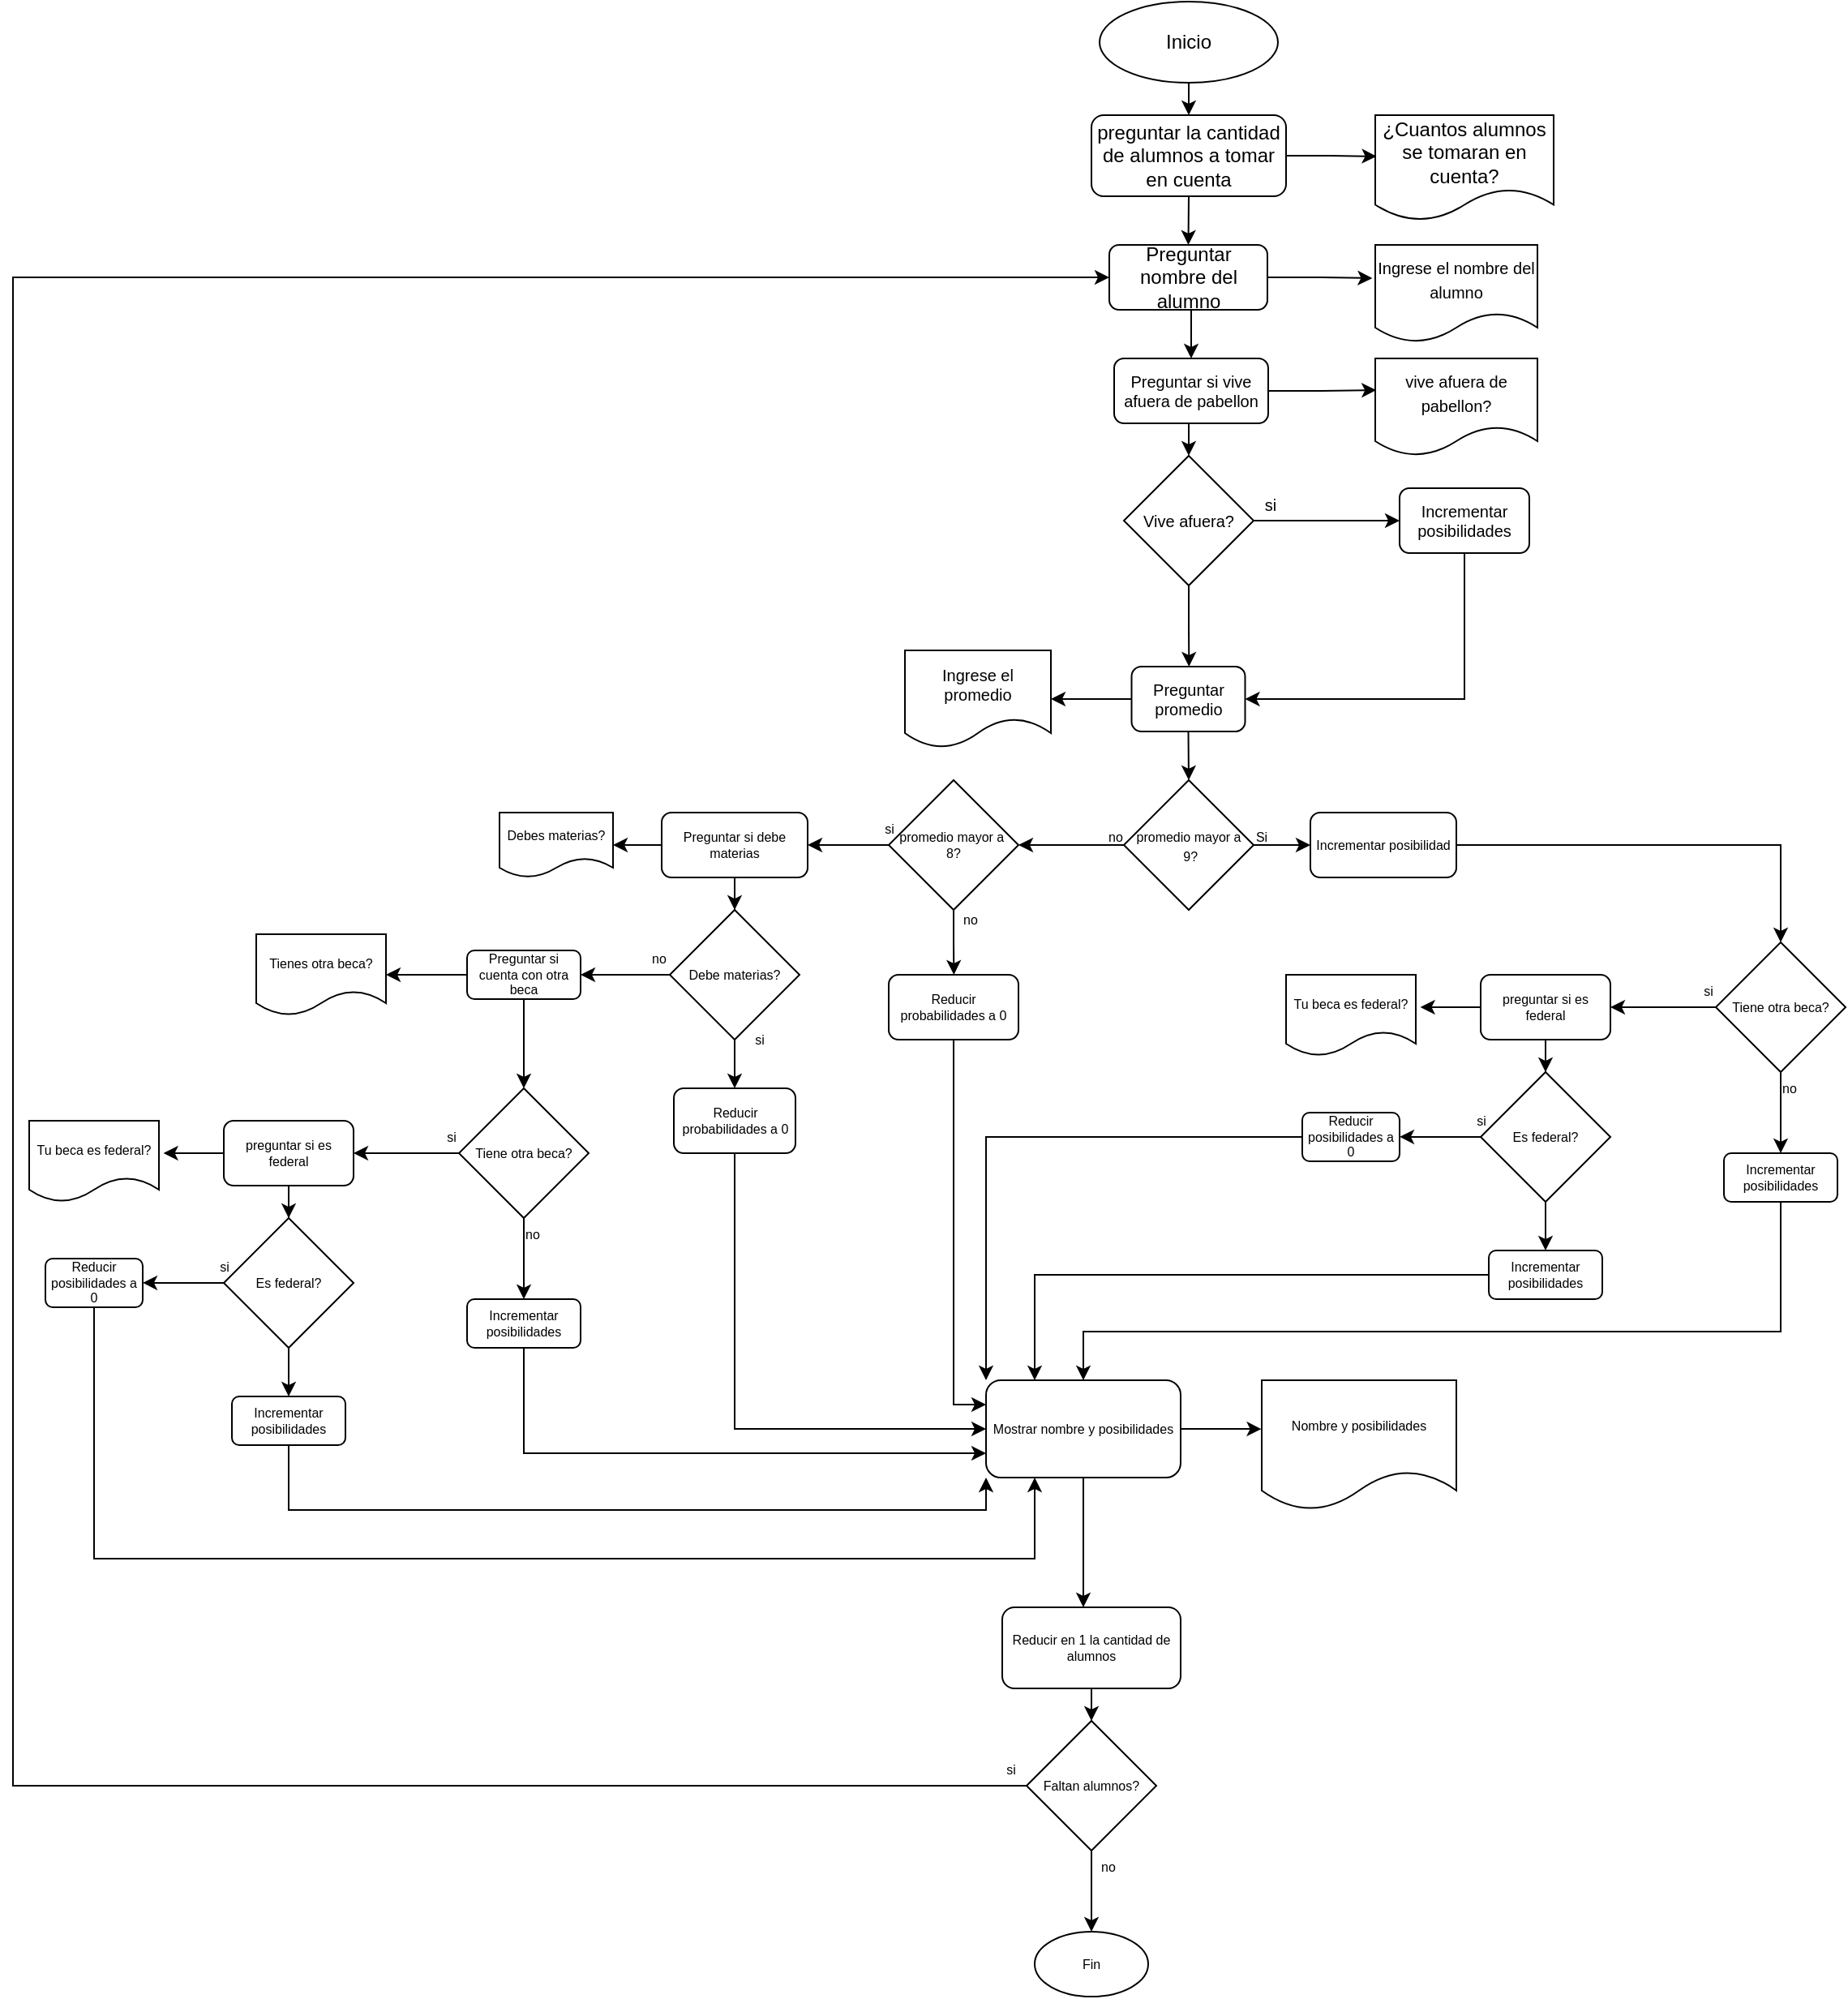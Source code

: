 <mxfile version="16.5.1" type="device"><diagram id="0kZc_LlRfo2nm3jW7ShR" name="Página-1"><mxGraphModel dx="2405" dy="2174" grid="1" gridSize="10" guides="1" tooltips="1" connect="1" arrows="1" fold="1" page="1" pageScale="1" pageWidth="827" pageHeight="1169" math="0" shadow="0"><root><mxCell id="0"/><mxCell id="1" parent="0"/><mxCell id="cuVP7N-Y9CM5KFRZWSNQ-3" style="edgeStyle=orthogonalEdgeStyle;rounded=0;orthogonalLoop=1;jettySize=auto;html=1;exitX=0.5;exitY=1;exitDx=0;exitDy=0;entryX=0.5;entryY=0;entryDx=0;entryDy=0;" edge="1" parent="1" source="cuVP7N-Y9CM5KFRZWSNQ-1" target="cuVP7N-Y9CM5KFRZWSNQ-2"><mxGeometry relative="1" as="geometry"/></mxCell><mxCell id="cuVP7N-Y9CM5KFRZWSNQ-1" value="Inicio" style="ellipse;whiteSpace=wrap;html=1;" vertex="1" parent="1"><mxGeometry x="310" y="-1150" width="110" height="50" as="geometry"/></mxCell><mxCell id="cuVP7N-Y9CM5KFRZWSNQ-5" style="edgeStyle=orthogonalEdgeStyle;rounded=0;orthogonalLoop=1;jettySize=auto;html=1;exitX=1;exitY=0.5;exitDx=0;exitDy=0;entryX=0.007;entryY=0.391;entryDx=0;entryDy=0;entryPerimeter=0;" edge="1" parent="1" source="cuVP7N-Y9CM5KFRZWSNQ-2" target="cuVP7N-Y9CM5KFRZWSNQ-4"><mxGeometry relative="1" as="geometry"/></mxCell><mxCell id="cuVP7N-Y9CM5KFRZWSNQ-7" style="edgeStyle=orthogonalEdgeStyle;rounded=0;orthogonalLoop=1;jettySize=auto;html=1;exitX=0.5;exitY=1;exitDx=0;exitDy=0;entryX=0.5;entryY=0;entryDx=0;entryDy=0;" edge="1" parent="1" source="cuVP7N-Y9CM5KFRZWSNQ-2" target="cuVP7N-Y9CM5KFRZWSNQ-6"><mxGeometry relative="1" as="geometry"/></mxCell><mxCell id="cuVP7N-Y9CM5KFRZWSNQ-2" value="preguntar la cantidad de alumnos a tomar en cuenta" style="rounded=1;whiteSpace=wrap;html=1;" vertex="1" parent="1"><mxGeometry x="305" y="-1080" width="120" height="50" as="geometry"/></mxCell><mxCell id="cuVP7N-Y9CM5KFRZWSNQ-4" value="¿Cuantos alumnos se tomaran en cuenta?" style="shape=document;whiteSpace=wrap;html=1;boundedLbl=1;" vertex="1" parent="1"><mxGeometry x="480" y="-1080" width="110" height="65" as="geometry"/></mxCell><mxCell id="cuVP7N-Y9CM5KFRZWSNQ-9" style="edgeStyle=orthogonalEdgeStyle;rounded=0;orthogonalLoop=1;jettySize=auto;html=1;exitX=1;exitY=0.5;exitDx=0;exitDy=0;entryX=-0.018;entryY=0.342;entryDx=0;entryDy=0;entryPerimeter=0;" edge="1" parent="1" source="cuVP7N-Y9CM5KFRZWSNQ-6" target="cuVP7N-Y9CM5KFRZWSNQ-8"><mxGeometry relative="1" as="geometry"/></mxCell><mxCell id="cuVP7N-Y9CM5KFRZWSNQ-12" style="edgeStyle=orthogonalEdgeStyle;rounded=0;orthogonalLoop=1;jettySize=auto;html=1;exitX=0.5;exitY=1;exitDx=0;exitDy=0;entryX=0.5;entryY=0;entryDx=0;entryDy=0;fontSize=10;" edge="1" parent="1" source="cuVP7N-Y9CM5KFRZWSNQ-6" target="cuVP7N-Y9CM5KFRZWSNQ-10"><mxGeometry relative="1" as="geometry"/></mxCell><mxCell id="cuVP7N-Y9CM5KFRZWSNQ-6" value="Preguntar nombre del alumno" style="rounded=1;whiteSpace=wrap;html=1;" vertex="1" parent="1"><mxGeometry x="316" y="-1000" width="97.5" height="40" as="geometry"/></mxCell><mxCell id="cuVP7N-Y9CM5KFRZWSNQ-8" value="&lt;font style=&quot;font-size: 10px&quot;&gt;Ingrese el nombre del alumno&lt;/font&gt;" style="shape=document;whiteSpace=wrap;html=1;boundedLbl=1;" vertex="1" parent="1"><mxGeometry x="480" y="-1000" width="100" height="60" as="geometry"/></mxCell><mxCell id="cuVP7N-Y9CM5KFRZWSNQ-14" style="edgeStyle=orthogonalEdgeStyle;rounded=0;orthogonalLoop=1;jettySize=auto;html=1;exitX=1;exitY=0.5;exitDx=0;exitDy=0;entryX=0.006;entryY=0.325;entryDx=0;entryDy=0;entryPerimeter=0;fontSize=10;" edge="1" parent="1" source="cuVP7N-Y9CM5KFRZWSNQ-10" target="cuVP7N-Y9CM5KFRZWSNQ-13"><mxGeometry relative="1" as="geometry"/></mxCell><mxCell id="cuVP7N-Y9CM5KFRZWSNQ-16" style="edgeStyle=orthogonalEdgeStyle;rounded=0;orthogonalLoop=1;jettySize=auto;html=1;exitX=0.5;exitY=1;exitDx=0;exitDy=0;entryX=0.5;entryY=0;entryDx=0;entryDy=0;fontSize=10;" edge="1" parent="1" source="cuVP7N-Y9CM5KFRZWSNQ-10" target="cuVP7N-Y9CM5KFRZWSNQ-15"><mxGeometry relative="1" as="geometry"/></mxCell><mxCell id="cuVP7N-Y9CM5KFRZWSNQ-10" value="Preguntar si vive afuera de pabellon" style="rounded=1;whiteSpace=wrap;html=1;fontSize=10;" vertex="1" parent="1"><mxGeometry x="319" y="-930" width="95" height="40" as="geometry"/></mxCell><mxCell id="cuVP7N-Y9CM5KFRZWSNQ-13" value="&lt;span style=&quot;font-size: 10px&quot;&gt;vive afuera de pabellon?&lt;/span&gt;" style="shape=document;whiteSpace=wrap;html=1;boundedLbl=1;" vertex="1" parent="1"><mxGeometry x="480" y="-930" width="100" height="60" as="geometry"/></mxCell><mxCell id="cuVP7N-Y9CM5KFRZWSNQ-20" style="edgeStyle=orthogonalEdgeStyle;rounded=0;orthogonalLoop=1;jettySize=auto;html=1;exitX=1;exitY=0.5;exitDx=0;exitDy=0;entryX=0;entryY=0.5;entryDx=0;entryDy=0;fontSize=10;" edge="1" parent="1" source="cuVP7N-Y9CM5KFRZWSNQ-15" target="cuVP7N-Y9CM5KFRZWSNQ-19"><mxGeometry relative="1" as="geometry"/></mxCell><mxCell id="cuVP7N-Y9CM5KFRZWSNQ-21" style="edgeStyle=orthogonalEdgeStyle;rounded=0;orthogonalLoop=1;jettySize=auto;html=1;exitX=0.5;exitY=1;exitDx=0;exitDy=0;fontSize=10;" edge="1" parent="1" source="cuVP7N-Y9CM5KFRZWSNQ-15"><mxGeometry relative="1" as="geometry"><mxPoint x="365.161" y="-740" as="targetPoint"/></mxGeometry></mxCell><mxCell id="cuVP7N-Y9CM5KFRZWSNQ-15" value="Vive afuera?" style="rhombus;whiteSpace=wrap;html=1;fontSize=10;" vertex="1" parent="1"><mxGeometry x="325" y="-870" width="80" height="80" as="geometry"/></mxCell><mxCell id="cuVP7N-Y9CM5KFRZWSNQ-18" value="si" style="text;html=1;align=center;verticalAlign=middle;resizable=0;points=[];autosize=1;strokeColor=none;fillColor=none;fontSize=10;" vertex="1" parent="1"><mxGeometry x="405" y="-850" width="20" height="20" as="geometry"/></mxCell><mxCell id="cuVP7N-Y9CM5KFRZWSNQ-23" style="edgeStyle=orthogonalEdgeStyle;rounded=0;orthogonalLoop=1;jettySize=auto;html=1;exitX=0.5;exitY=1;exitDx=0;exitDy=0;entryX=1;entryY=0.5;entryDx=0;entryDy=0;fontSize=10;" edge="1" parent="1" source="cuVP7N-Y9CM5KFRZWSNQ-19" target="cuVP7N-Y9CM5KFRZWSNQ-22"><mxGeometry relative="1" as="geometry"/></mxCell><mxCell id="cuVP7N-Y9CM5KFRZWSNQ-19" value="Incrementar posibilidades" style="rounded=1;whiteSpace=wrap;html=1;fontSize=10;" vertex="1" parent="1"><mxGeometry x="495" y="-850" width="80" height="40" as="geometry"/></mxCell><mxCell id="cuVP7N-Y9CM5KFRZWSNQ-25" style="edgeStyle=orthogonalEdgeStyle;rounded=0;orthogonalLoop=1;jettySize=auto;html=1;exitX=0;exitY=0.5;exitDx=0;exitDy=0;entryX=1;entryY=0.5;entryDx=0;entryDy=0;fontSize=10;" edge="1" parent="1" source="cuVP7N-Y9CM5KFRZWSNQ-22" target="cuVP7N-Y9CM5KFRZWSNQ-24"><mxGeometry relative="1" as="geometry"/></mxCell><mxCell id="cuVP7N-Y9CM5KFRZWSNQ-28" style="edgeStyle=orthogonalEdgeStyle;rounded=0;orthogonalLoop=1;jettySize=auto;html=1;exitX=0.5;exitY=1;exitDx=0;exitDy=0;entryX=0.5;entryY=0;entryDx=0;entryDy=0;fontSize=10;" edge="1" parent="1" source="cuVP7N-Y9CM5KFRZWSNQ-22" target="cuVP7N-Y9CM5KFRZWSNQ-27"><mxGeometry relative="1" as="geometry"/></mxCell><mxCell id="cuVP7N-Y9CM5KFRZWSNQ-22" value="Preguntar promedio" style="rounded=1;whiteSpace=wrap;html=1;fontSize=10;" vertex="1" parent="1"><mxGeometry x="329.75" y="-740" width="70" height="40" as="geometry"/></mxCell><mxCell id="cuVP7N-Y9CM5KFRZWSNQ-24" value="Ingrese el promedio" style="shape=document;whiteSpace=wrap;html=1;boundedLbl=1;fontSize=10;" vertex="1" parent="1"><mxGeometry x="190" y="-750" width="90" height="60" as="geometry"/></mxCell><mxCell id="cuVP7N-Y9CM5KFRZWSNQ-31" style="edgeStyle=orthogonalEdgeStyle;rounded=0;orthogonalLoop=1;jettySize=auto;html=1;exitX=1;exitY=0.5;exitDx=0;exitDy=0;entryX=0;entryY=0.5;entryDx=0;entryDy=0;fontSize=8;" edge="1" parent="1" source="cuVP7N-Y9CM5KFRZWSNQ-27" target="cuVP7N-Y9CM5KFRZWSNQ-30"><mxGeometry relative="1" as="geometry"/></mxCell><mxCell id="cuVP7N-Y9CM5KFRZWSNQ-38" style="edgeStyle=orthogonalEdgeStyle;rounded=0;orthogonalLoop=1;jettySize=auto;html=1;exitX=0;exitY=0.5;exitDx=0;exitDy=0;entryX=1;entryY=0.5;entryDx=0;entryDy=0;fontSize=8;" edge="1" parent="1" source="cuVP7N-Y9CM5KFRZWSNQ-27"><mxGeometry relative="1" as="geometry"><mxPoint x="260" y="-630" as="targetPoint"/></mxGeometry></mxCell><mxCell id="cuVP7N-Y9CM5KFRZWSNQ-27" value="&lt;font style=&quot;font-size: 8px&quot;&gt;promedio mayor a&lt;br&gt;&amp;nbsp;9?&lt;/font&gt;" style="rhombus;whiteSpace=wrap;html=1;fontSize=10;" vertex="1" parent="1"><mxGeometry x="325" y="-670" width="80" height="80" as="geometry"/></mxCell><mxCell id="cuVP7N-Y9CM5KFRZWSNQ-95" style="edgeStyle=orthogonalEdgeStyle;rounded=0;orthogonalLoop=1;jettySize=auto;html=1;exitX=1;exitY=0.5;exitDx=0;exitDy=0;entryX=0.5;entryY=0;entryDx=0;entryDy=0;fontSize=8;" edge="1" parent="1" source="cuVP7N-Y9CM5KFRZWSNQ-30" target="cuVP7N-Y9CM5KFRZWSNQ-81"><mxGeometry relative="1" as="geometry"/></mxCell><mxCell id="cuVP7N-Y9CM5KFRZWSNQ-30" value="Incrementar posibilidad" style="rounded=1;whiteSpace=wrap;html=1;fontSize=8;" vertex="1" parent="1"><mxGeometry x="440" y="-650" width="90" height="40" as="geometry"/></mxCell><mxCell id="cuVP7N-Y9CM5KFRZWSNQ-32" value="Si" style="text;html=1;strokeColor=none;fillColor=none;align=center;verticalAlign=middle;whiteSpace=wrap;rounded=0;fontSize=8;" vertex="1" parent="1"><mxGeometry x="380" y="-650" width="60" height="30" as="geometry"/></mxCell><mxCell id="cuVP7N-Y9CM5KFRZWSNQ-35" value="no" style="text;html=1;strokeColor=none;fillColor=none;align=center;verticalAlign=middle;whiteSpace=wrap;rounded=0;fontSize=8;" vertex="1" parent="1"><mxGeometry x="290" y="-650" width="60" height="30" as="geometry"/></mxCell><mxCell id="cuVP7N-Y9CM5KFRZWSNQ-43" style="edgeStyle=orthogonalEdgeStyle;rounded=0;orthogonalLoop=1;jettySize=auto;html=1;exitX=0.5;exitY=1;exitDx=0;exitDy=0;fontSize=8;" edge="1" parent="1" source="cuVP7N-Y9CM5KFRZWSNQ-39"><mxGeometry relative="1" as="geometry"><mxPoint x="220.176" y="-550" as="targetPoint"/></mxGeometry></mxCell><mxCell id="cuVP7N-Y9CM5KFRZWSNQ-46" style="edgeStyle=orthogonalEdgeStyle;rounded=0;orthogonalLoop=1;jettySize=auto;html=1;exitX=0;exitY=0.5;exitDx=0;exitDy=0;entryX=1;entryY=0.5;entryDx=0;entryDy=0;fontSize=8;" edge="1" parent="1" source="cuVP7N-Y9CM5KFRZWSNQ-39" target="cuVP7N-Y9CM5KFRZWSNQ-45"><mxGeometry relative="1" as="geometry"/></mxCell><mxCell id="cuVP7N-Y9CM5KFRZWSNQ-39" value="promedio mayor a&amp;nbsp;&lt;br&gt;8?" style="rhombus;whiteSpace=wrap;html=1;fontSize=8;" vertex="1" parent="1"><mxGeometry x="180" y="-670" width="80" height="80" as="geometry"/></mxCell><mxCell id="cuVP7N-Y9CM5KFRZWSNQ-103" style="edgeStyle=orthogonalEdgeStyle;rounded=0;orthogonalLoop=1;jettySize=auto;html=1;exitX=0.5;exitY=1;exitDx=0;exitDy=0;entryX=0;entryY=0.25;entryDx=0;entryDy=0;fontSize=8;" edge="1" parent="1" source="cuVP7N-Y9CM5KFRZWSNQ-40" target="cuVP7N-Y9CM5KFRZWSNQ-97"><mxGeometry relative="1" as="geometry"/></mxCell><mxCell id="cuVP7N-Y9CM5KFRZWSNQ-40" value="Reducir probabilidades a 0" style="rounded=1;whiteSpace=wrap;html=1;fontSize=8;" vertex="1" parent="1"><mxGeometry x="180" y="-550" width="80" height="40" as="geometry"/></mxCell><mxCell id="cuVP7N-Y9CM5KFRZWSNQ-42" value="si" style="text;html=1;align=center;verticalAlign=middle;resizable=0;points=[];autosize=1;strokeColor=none;fillColor=none;fontSize=8;" vertex="1" parent="1"><mxGeometry x="170" y="-650" width="20" height="20" as="geometry"/></mxCell><mxCell id="cuVP7N-Y9CM5KFRZWSNQ-44" value="no" style="text;html=1;align=center;verticalAlign=middle;resizable=0;points=[];autosize=1;strokeColor=none;fillColor=none;fontSize=8;" vertex="1" parent="1"><mxGeometry x="220" y="-594" width="20" height="20" as="geometry"/></mxCell><mxCell id="cuVP7N-Y9CM5KFRZWSNQ-48" style="edgeStyle=orthogonalEdgeStyle;rounded=0;orthogonalLoop=1;jettySize=auto;html=1;exitX=0;exitY=0.5;exitDx=0;exitDy=0;entryX=1;entryY=0.5;entryDx=0;entryDy=0;fontSize=8;" edge="1" parent="1" source="cuVP7N-Y9CM5KFRZWSNQ-45" target="cuVP7N-Y9CM5KFRZWSNQ-47"><mxGeometry relative="1" as="geometry"/></mxCell><mxCell id="cuVP7N-Y9CM5KFRZWSNQ-49" style="edgeStyle=orthogonalEdgeStyle;rounded=0;orthogonalLoop=1;jettySize=auto;html=1;exitX=0.5;exitY=1;exitDx=0;exitDy=0;fontSize=8;" edge="1" parent="1" source="cuVP7N-Y9CM5KFRZWSNQ-45" target="cuVP7N-Y9CM5KFRZWSNQ-50"><mxGeometry relative="1" as="geometry"><mxPoint x="84.947" y="-580" as="targetPoint"/></mxGeometry></mxCell><mxCell id="cuVP7N-Y9CM5KFRZWSNQ-45" value="Preguntar si debe materias" style="rounded=1;whiteSpace=wrap;html=1;fontSize=8;" vertex="1" parent="1"><mxGeometry x="40" y="-650" width="90" height="40" as="geometry"/></mxCell><mxCell id="cuVP7N-Y9CM5KFRZWSNQ-47" value="Debes materias?" style="shape=document;whiteSpace=wrap;html=1;boundedLbl=1;fontSize=8;" vertex="1" parent="1"><mxGeometry x="-60" y="-650" width="70" height="40" as="geometry"/></mxCell><mxCell id="cuVP7N-Y9CM5KFRZWSNQ-53" style="edgeStyle=orthogonalEdgeStyle;rounded=0;orthogonalLoop=1;jettySize=auto;html=1;exitX=0;exitY=0.5;exitDx=0;exitDy=0;entryX=1;entryY=0.5;entryDx=0;entryDy=0;fontSize=8;" edge="1" parent="1" source="cuVP7N-Y9CM5KFRZWSNQ-50" target="cuVP7N-Y9CM5KFRZWSNQ-51"><mxGeometry relative="1" as="geometry"/></mxCell><mxCell id="cuVP7N-Y9CM5KFRZWSNQ-55" style="edgeStyle=orthogonalEdgeStyle;rounded=0;orthogonalLoop=1;jettySize=auto;html=1;exitX=0.5;exitY=1;exitDx=0;exitDy=0;fontSize=8;" edge="1" parent="1" source="cuVP7N-Y9CM5KFRZWSNQ-50" target="cuVP7N-Y9CM5KFRZWSNQ-54"><mxGeometry relative="1" as="geometry"/></mxCell><mxCell id="cuVP7N-Y9CM5KFRZWSNQ-50" value="Debe materias?" style="rhombus;whiteSpace=wrap;html=1;fontSize=8;" vertex="1" parent="1"><mxGeometry x="44.997" y="-590" width="80" height="80" as="geometry"/></mxCell><mxCell id="cuVP7N-Y9CM5KFRZWSNQ-60" style="edgeStyle=orthogonalEdgeStyle;rounded=0;orthogonalLoop=1;jettySize=auto;html=1;exitX=0;exitY=0.5;exitDx=0;exitDy=0;entryX=1;entryY=0.5;entryDx=0;entryDy=0;fontSize=8;" edge="1" parent="1" source="cuVP7N-Y9CM5KFRZWSNQ-51" target="cuVP7N-Y9CM5KFRZWSNQ-59"><mxGeometry relative="1" as="geometry"/></mxCell><mxCell id="cuVP7N-Y9CM5KFRZWSNQ-62" style="edgeStyle=orthogonalEdgeStyle;rounded=0;orthogonalLoop=1;jettySize=auto;html=1;exitX=0.5;exitY=1;exitDx=0;exitDy=0;entryX=0.5;entryY=0;entryDx=0;entryDy=0;fontSize=8;" edge="1" parent="1" source="cuVP7N-Y9CM5KFRZWSNQ-51" target="cuVP7N-Y9CM5KFRZWSNQ-61"><mxGeometry relative="1" as="geometry"/></mxCell><mxCell id="cuVP7N-Y9CM5KFRZWSNQ-51" value="Preguntar si cuenta con otra beca" style="rounded=1;whiteSpace=wrap;html=1;fontSize=8;" vertex="1" parent="1"><mxGeometry x="-80" y="-565" width="70" height="30" as="geometry"/></mxCell><mxCell id="cuVP7N-Y9CM5KFRZWSNQ-104" style="edgeStyle=orthogonalEdgeStyle;rounded=0;orthogonalLoop=1;jettySize=auto;html=1;exitX=0.5;exitY=1;exitDx=0;exitDy=0;entryX=0;entryY=0.5;entryDx=0;entryDy=0;fontSize=8;" edge="1" parent="1" source="cuVP7N-Y9CM5KFRZWSNQ-54" target="cuVP7N-Y9CM5KFRZWSNQ-97"><mxGeometry relative="1" as="geometry"/></mxCell><mxCell id="cuVP7N-Y9CM5KFRZWSNQ-54" value="&lt;span&gt;Reducir probabilidades a 0&lt;/span&gt;" style="rounded=1;whiteSpace=wrap;html=1;fontSize=8;" vertex="1" parent="1"><mxGeometry x="47.5" y="-480" width="75" height="40" as="geometry"/></mxCell><mxCell id="cuVP7N-Y9CM5KFRZWSNQ-57" value="si" style="text;html=1;align=center;verticalAlign=middle;resizable=0;points=[];autosize=1;strokeColor=none;fillColor=none;fontSize=8;" vertex="1" parent="1"><mxGeometry x="90" y="-520" width="20" height="20" as="geometry"/></mxCell><mxCell id="cuVP7N-Y9CM5KFRZWSNQ-58" value="no" style="text;html=1;align=center;verticalAlign=middle;resizable=0;points=[];autosize=1;strokeColor=none;fillColor=none;fontSize=8;" vertex="1" parent="1"><mxGeometry x="27.5" y="-570" width="20" height="20" as="geometry"/></mxCell><mxCell id="cuVP7N-Y9CM5KFRZWSNQ-59" value="Tienes otra beca?" style="shape=document;whiteSpace=wrap;html=1;boundedLbl=1;fontSize=8;" vertex="1" parent="1"><mxGeometry x="-210" y="-575" width="80" height="50" as="geometry"/></mxCell><mxCell id="cuVP7N-Y9CM5KFRZWSNQ-65" style="edgeStyle=orthogonalEdgeStyle;rounded=0;orthogonalLoop=1;jettySize=auto;html=1;exitX=0;exitY=0.5;exitDx=0;exitDy=0;entryX=1;entryY=0.5;entryDx=0;entryDy=0;fontSize=8;" edge="1" parent="1" source="cuVP7N-Y9CM5KFRZWSNQ-61" target="cuVP7N-Y9CM5KFRZWSNQ-63"><mxGeometry relative="1" as="geometry"/></mxCell><mxCell id="cuVP7N-Y9CM5KFRZWSNQ-67" style="edgeStyle=orthogonalEdgeStyle;rounded=0;orthogonalLoop=1;jettySize=auto;html=1;exitX=0.5;exitY=1;exitDx=0;exitDy=0;entryX=0.5;entryY=0;entryDx=0;entryDy=0;fontSize=8;" edge="1" parent="1" source="cuVP7N-Y9CM5KFRZWSNQ-61" target="cuVP7N-Y9CM5KFRZWSNQ-66"><mxGeometry relative="1" as="geometry"/></mxCell><mxCell id="cuVP7N-Y9CM5KFRZWSNQ-61" value="Tiene otra beca?" style="rhombus;whiteSpace=wrap;html=1;fontSize=8;" vertex="1" parent="1"><mxGeometry x="-85" y="-480" width="80" height="80" as="geometry"/></mxCell><mxCell id="cuVP7N-Y9CM5KFRZWSNQ-71" style="edgeStyle=orthogonalEdgeStyle;rounded=0;orthogonalLoop=1;jettySize=auto;html=1;exitX=0;exitY=0.5;exitDx=0;exitDy=0;entryX=1.035;entryY=0.398;entryDx=0;entryDy=0;entryPerimeter=0;fontSize=8;" edge="1" parent="1" source="cuVP7N-Y9CM5KFRZWSNQ-63" target="cuVP7N-Y9CM5KFRZWSNQ-70"><mxGeometry relative="1" as="geometry"/></mxCell><mxCell id="cuVP7N-Y9CM5KFRZWSNQ-72" style="edgeStyle=orthogonalEdgeStyle;rounded=0;orthogonalLoop=1;jettySize=auto;html=1;exitX=0.5;exitY=1;exitDx=0;exitDy=0;fontSize=8;" edge="1" parent="1" source="cuVP7N-Y9CM5KFRZWSNQ-63" target="cuVP7N-Y9CM5KFRZWSNQ-73"><mxGeometry relative="1" as="geometry"><mxPoint x="-189.889" y="-390" as="targetPoint"/></mxGeometry></mxCell><mxCell id="cuVP7N-Y9CM5KFRZWSNQ-63" value="preguntar si es federal" style="rounded=1;whiteSpace=wrap;html=1;fontSize=8;" vertex="1" parent="1"><mxGeometry x="-230" y="-460" width="80" height="40" as="geometry"/></mxCell><mxCell id="cuVP7N-Y9CM5KFRZWSNQ-105" style="edgeStyle=orthogonalEdgeStyle;rounded=0;orthogonalLoop=1;jettySize=auto;html=1;exitX=0.5;exitY=1;exitDx=0;exitDy=0;entryX=0;entryY=0.75;entryDx=0;entryDy=0;fontSize=8;" edge="1" parent="1" source="cuVP7N-Y9CM5KFRZWSNQ-66" target="cuVP7N-Y9CM5KFRZWSNQ-97"><mxGeometry relative="1" as="geometry"/></mxCell><mxCell id="cuVP7N-Y9CM5KFRZWSNQ-66" value="Incrementar posibilidades" style="rounded=1;whiteSpace=wrap;html=1;fontSize=8;" vertex="1" parent="1"><mxGeometry x="-80" y="-350" width="70" height="30" as="geometry"/></mxCell><mxCell id="cuVP7N-Y9CM5KFRZWSNQ-68" value="no" style="text;html=1;align=center;verticalAlign=middle;resizable=0;points=[];autosize=1;strokeColor=none;fillColor=none;fontSize=8;" vertex="1" parent="1"><mxGeometry x="-50" y="-400" width="20" height="20" as="geometry"/></mxCell><mxCell id="cuVP7N-Y9CM5KFRZWSNQ-69" value="si" style="text;html=1;align=center;verticalAlign=middle;resizable=0;points=[];autosize=1;strokeColor=none;fillColor=none;fontSize=8;" vertex="1" parent="1"><mxGeometry x="-100" y="-460" width="20" height="20" as="geometry"/></mxCell><mxCell id="cuVP7N-Y9CM5KFRZWSNQ-70" value="Tu beca es federal?" style="shape=document;whiteSpace=wrap;html=1;boundedLbl=1;fontSize=8;" vertex="1" parent="1"><mxGeometry x="-350" y="-460" width="80" height="50" as="geometry"/></mxCell><mxCell id="cuVP7N-Y9CM5KFRZWSNQ-74" style="edgeStyle=orthogonalEdgeStyle;rounded=0;orthogonalLoop=1;jettySize=auto;html=1;exitX=0;exitY=0.5;exitDx=0;exitDy=0;fontSize=8;" edge="1" parent="1" source="cuVP7N-Y9CM5KFRZWSNQ-73"><mxGeometry relative="1" as="geometry"><mxPoint x="-280" y="-360.061" as="targetPoint"/></mxGeometry></mxCell><mxCell id="cuVP7N-Y9CM5KFRZWSNQ-78" style="edgeStyle=orthogonalEdgeStyle;rounded=0;orthogonalLoop=1;jettySize=auto;html=1;exitX=0.5;exitY=1;exitDx=0;exitDy=0;entryX=0.5;entryY=0;entryDx=0;entryDy=0;fontSize=8;" edge="1" parent="1" source="cuVP7N-Y9CM5KFRZWSNQ-73" target="cuVP7N-Y9CM5KFRZWSNQ-77"><mxGeometry relative="1" as="geometry"/></mxCell><mxCell id="cuVP7N-Y9CM5KFRZWSNQ-73" value="Es federal?" style="rhombus;whiteSpace=wrap;html=1;fontSize=8;" vertex="1" parent="1"><mxGeometry x="-229.999" y="-400" width="80" height="80" as="geometry"/></mxCell><mxCell id="cuVP7N-Y9CM5KFRZWSNQ-75" value="si" style="text;html=1;align=center;verticalAlign=middle;resizable=0;points=[];autosize=1;strokeColor=none;fillColor=none;fontSize=8;" vertex="1" parent="1"><mxGeometry x="-240" y="-380" width="20" height="20" as="geometry"/></mxCell><mxCell id="cuVP7N-Y9CM5KFRZWSNQ-107" style="edgeStyle=orthogonalEdgeStyle;rounded=0;orthogonalLoop=1;jettySize=auto;html=1;exitX=0.5;exitY=1;exitDx=0;exitDy=0;entryX=0.25;entryY=1;entryDx=0;entryDy=0;fontSize=8;" edge="1" parent="1" source="cuVP7N-Y9CM5KFRZWSNQ-76" target="cuVP7N-Y9CM5KFRZWSNQ-97"><mxGeometry relative="1" as="geometry"><Array as="points"><mxPoint x="-310" y="-190"/><mxPoint x="270" y="-190"/></Array></mxGeometry></mxCell><mxCell id="cuVP7N-Y9CM5KFRZWSNQ-76" value="Reducir posibilidades a 0" style="rounded=1;whiteSpace=wrap;html=1;fontSize=8;" vertex="1" parent="1"><mxGeometry x="-340" y="-375" width="60" height="30" as="geometry"/></mxCell><mxCell id="cuVP7N-Y9CM5KFRZWSNQ-106" style="edgeStyle=orthogonalEdgeStyle;rounded=0;orthogonalLoop=1;jettySize=auto;html=1;exitX=0.5;exitY=1;exitDx=0;exitDy=0;entryX=0;entryY=1;entryDx=0;entryDy=0;fontSize=8;" edge="1" parent="1" source="cuVP7N-Y9CM5KFRZWSNQ-77" target="cuVP7N-Y9CM5KFRZWSNQ-97"><mxGeometry relative="1" as="geometry"/></mxCell><mxCell id="cuVP7N-Y9CM5KFRZWSNQ-77" value="Incrementar posibilidades" style="rounded=1;whiteSpace=wrap;html=1;fontSize=8;" vertex="1" parent="1"><mxGeometry x="-225" y="-290" width="70" height="30" as="geometry"/></mxCell><mxCell id="cuVP7N-Y9CM5KFRZWSNQ-79" style="edgeStyle=orthogonalEdgeStyle;rounded=0;orthogonalLoop=1;jettySize=auto;html=1;exitX=0;exitY=0.5;exitDx=0;exitDy=0;entryX=1;entryY=0.5;entryDx=0;entryDy=0;fontSize=8;" edge="1" parent="1" source="cuVP7N-Y9CM5KFRZWSNQ-81" target="cuVP7N-Y9CM5KFRZWSNQ-84"><mxGeometry relative="1" as="geometry"/></mxCell><mxCell id="cuVP7N-Y9CM5KFRZWSNQ-80" style="edgeStyle=orthogonalEdgeStyle;rounded=0;orthogonalLoop=1;jettySize=auto;html=1;exitX=0.5;exitY=1;exitDx=0;exitDy=0;entryX=0.5;entryY=0;entryDx=0;entryDy=0;fontSize=8;" edge="1" parent="1" source="cuVP7N-Y9CM5KFRZWSNQ-81" target="cuVP7N-Y9CM5KFRZWSNQ-85"><mxGeometry relative="1" as="geometry"/></mxCell><mxCell id="cuVP7N-Y9CM5KFRZWSNQ-81" value="Tiene otra beca?" style="rhombus;whiteSpace=wrap;html=1;fontSize=8;" vertex="1" parent="1"><mxGeometry x="690" y="-570" width="80" height="80" as="geometry"/></mxCell><mxCell id="cuVP7N-Y9CM5KFRZWSNQ-82" style="edgeStyle=orthogonalEdgeStyle;rounded=0;orthogonalLoop=1;jettySize=auto;html=1;exitX=0;exitY=0.5;exitDx=0;exitDy=0;entryX=1.035;entryY=0.398;entryDx=0;entryDy=0;entryPerimeter=0;fontSize=8;" edge="1" parent="1" source="cuVP7N-Y9CM5KFRZWSNQ-84" target="cuVP7N-Y9CM5KFRZWSNQ-88"><mxGeometry relative="1" as="geometry"/></mxCell><mxCell id="cuVP7N-Y9CM5KFRZWSNQ-83" style="edgeStyle=orthogonalEdgeStyle;rounded=0;orthogonalLoop=1;jettySize=auto;html=1;exitX=0.5;exitY=1;exitDx=0;exitDy=0;fontSize=8;" edge="1" parent="1" source="cuVP7N-Y9CM5KFRZWSNQ-84" target="cuVP7N-Y9CM5KFRZWSNQ-91"><mxGeometry relative="1" as="geometry"><mxPoint x="585.111" y="-480" as="targetPoint"/></mxGeometry></mxCell><mxCell id="cuVP7N-Y9CM5KFRZWSNQ-84" value="preguntar si es federal" style="rounded=1;whiteSpace=wrap;html=1;fontSize=8;" vertex="1" parent="1"><mxGeometry x="545" y="-550" width="80" height="40" as="geometry"/></mxCell><mxCell id="cuVP7N-Y9CM5KFRZWSNQ-102" style="edgeStyle=orthogonalEdgeStyle;rounded=0;orthogonalLoop=1;jettySize=auto;html=1;exitX=0.5;exitY=1;exitDx=0;exitDy=0;fontSize=8;" edge="1" parent="1" source="cuVP7N-Y9CM5KFRZWSNQ-85" target="cuVP7N-Y9CM5KFRZWSNQ-97"><mxGeometry relative="1" as="geometry"><Array as="points"><mxPoint x="730" y="-330"/><mxPoint x="300" y="-330"/></Array></mxGeometry></mxCell><mxCell id="cuVP7N-Y9CM5KFRZWSNQ-85" value="Incrementar posibilidades" style="rounded=1;whiteSpace=wrap;html=1;fontSize=8;" vertex="1" parent="1"><mxGeometry x="695" y="-440" width="70" height="30" as="geometry"/></mxCell><mxCell id="cuVP7N-Y9CM5KFRZWSNQ-86" value="no" style="text;html=1;align=center;verticalAlign=middle;resizable=0;points=[];autosize=1;strokeColor=none;fillColor=none;fontSize=8;" vertex="1" parent="1"><mxGeometry x="725" y="-490" width="20" height="20" as="geometry"/></mxCell><mxCell id="cuVP7N-Y9CM5KFRZWSNQ-87" value="si" style="text;html=1;align=center;verticalAlign=middle;resizable=0;points=[];autosize=1;strokeColor=none;fillColor=none;fontSize=8;" vertex="1" parent="1"><mxGeometry x="675" y="-550" width="20" height="20" as="geometry"/></mxCell><mxCell id="cuVP7N-Y9CM5KFRZWSNQ-88" value="Tu beca es federal?" style="shape=document;whiteSpace=wrap;html=1;boundedLbl=1;fontSize=8;" vertex="1" parent="1"><mxGeometry x="425" y="-550" width="80" height="50" as="geometry"/></mxCell><mxCell id="cuVP7N-Y9CM5KFRZWSNQ-89" style="edgeStyle=orthogonalEdgeStyle;rounded=0;orthogonalLoop=1;jettySize=auto;html=1;exitX=0;exitY=0.5;exitDx=0;exitDy=0;fontSize=8;" edge="1" parent="1" source="cuVP7N-Y9CM5KFRZWSNQ-91"><mxGeometry relative="1" as="geometry"><mxPoint x="495.0" y="-450.061" as="targetPoint"/></mxGeometry></mxCell><mxCell id="cuVP7N-Y9CM5KFRZWSNQ-90" style="edgeStyle=orthogonalEdgeStyle;rounded=0;orthogonalLoop=1;jettySize=auto;html=1;exitX=0.5;exitY=1;exitDx=0;exitDy=0;entryX=0.5;entryY=0;entryDx=0;entryDy=0;fontSize=8;" edge="1" parent="1" source="cuVP7N-Y9CM5KFRZWSNQ-91" target="cuVP7N-Y9CM5KFRZWSNQ-94"><mxGeometry relative="1" as="geometry"/></mxCell><mxCell id="cuVP7N-Y9CM5KFRZWSNQ-91" value="Es federal?" style="rhombus;whiteSpace=wrap;html=1;fontSize=8;" vertex="1" parent="1"><mxGeometry x="545.001" y="-490" width="80" height="80" as="geometry"/></mxCell><mxCell id="cuVP7N-Y9CM5KFRZWSNQ-92" value="si" style="text;html=1;align=center;verticalAlign=middle;resizable=0;points=[];autosize=1;strokeColor=none;fillColor=none;fontSize=8;" vertex="1" parent="1"><mxGeometry x="535" y="-470" width="20" height="20" as="geometry"/></mxCell><mxCell id="cuVP7N-Y9CM5KFRZWSNQ-100" style="edgeStyle=orthogonalEdgeStyle;rounded=0;orthogonalLoop=1;jettySize=auto;html=1;exitX=0;exitY=0.5;exitDx=0;exitDy=0;entryX=0;entryY=0;entryDx=0;entryDy=0;fontSize=8;" edge="1" parent="1" source="cuVP7N-Y9CM5KFRZWSNQ-93" target="cuVP7N-Y9CM5KFRZWSNQ-97"><mxGeometry relative="1" as="geometry"/></mxCell><mxCell id="cuVP7N-Y9CM5KFRZWSNQ-93" value="Reducir posibilidades a 0" style="rounded=1;whiteSpace=wrap;html=1;fontSize=8;" vertex="1" parent="1"><mxGeometry x="435" y="-465" width="60" height="30" as="geometry"/></mxCell><mxCell id="cuVP7N-Y9CM5KFRZWSNQ-101" style="edgeStyle=orthogonalEdgeStyle;rounded=0;orthogonalLoop=1;jettySize=auto;html=1;exitX=0;exitY=0.5;exitDx=0;exitDy=0;entryX=0.25;entryY=0;entryDx=0;entryDy=0;fontSize=8;" edge="1" parent="1" source="cuVP7N-Y9CM5KFRZWSNQ-94" target="cuVP7N-Y9CM5KFRZWSNQ-97"><mxGeometry relative="1" as="geometry"/></mxCell><mxCell id="cuVP7N-Y9CM5KFRZWSNQ-94" value="Incrementar posibilidades" style="rounded=1;whiteSpace=wrap;html=1;fontSize=8;" vertex="1" parent="1"><mxGeometry x="550" y="-380" width="70" height="30" as="geometry"/></mxCell><mxCell id="cuVP7N-Y9CM5KFRZWSNQ-99" style="edgeStyle=orthogonalEdgeStyle;rounded=0;orthogonalLoop=1;jettySize=auto;html=1;exitX=1;exitY=0.5;exitDx=0;exitDy=0;entryX=-0.002;entryY=0.376;entryDx=0;entryDy=0;entryPerimeter=0;fontSize=8;" edge="1" parent="1" source="cuVP7N-Y9CM5KFRZWSNQ-97" target="cuVP7N-Y9CM5KFRZWSNQ-98"><mxGeometry relative="1" as="geometry"/></mxCell><mxCell id="cuVP7N-Y9CM5KFRZWSNQ-108" style="edgeStyle=orthogonalEdgeStyle;rounded=0;orthogonalLoop=1;jettySize=auto;html=1;exitX=0.5;exitY=1;exitDx=0;exitDy=0;fontSize=8;" edge="1" parent="1" source="cuVP7N-Y9CM5KFRZWSNQ-97"><mxGeometry relative="1" as="geometry"><mxPoint x="300" y="-160" as="targetPoint"/></mxGeometry></mxCell><mxCell id="cuVP7N-Y9CM5KFRZWSNQ-97" value="Mostrar nombre y posibilidades" style="rounded=1;whiteSpace=wrap;html=1;fontSize=8;" vertex="1" parent="1"><mxGeometry x="240" y="-300" width="120" height="60" as="geometry"/></mxCell><mxCell id="cuVP7N-Y9CM5KFRZWSNQ-98" value="Nombre y posibilidades" style="shape=document;whiteSpace=wrap;html=1;boundedLbl=1;fontSize=8;" vertex="1" parent="1"><mxGeometry x="410" y="-300" width="120" height="80" as="geometry"/></mxCell><mxCell id="cuVP7N-Y9CM5KFRZWSNQ-111" style="edgeStyle=orthogonalEdgeStyle;rounded=0;orthogonalLoop=1;jettySize=auto;html=1;exitX=0.5;exitY=1;exitDx=0;exitDy=0;entryX=0.5;entryY=0;entryDx=0;entryDy=0;fontSize=8;" edge="1" parent="1" source="cuVP7N-Y9CM5KFRZWSNQ-109" target="cuVP7N-Y9CM5KFRZWSNQ-110"><mxGeometry relative="1" as="geometry"/></mxCell><mxCell id="cuVP7N-Y9CM5KFRZWSNQ-109" value="Reducir en 1 la cantidad de alumnos" style="rounded=1;whiteSpace=wrap;html=1;fontSize=8;" vertex="1" parent="1"><mxGeometry x="250" y="-160" width="110" height="50" as="geometry"/></mxCell><mxCell id="cuVP7N-Y9CM5KFRZWSNQ-112" style="edgeStyle=orthogonalEdgeStyle;rounded=0;orthogonalLoop=1;jettySize=auto;html=1;exitX=0;exitY=0.5;exitDx=0;exitDy=0;entryX=0;entryY=0.5;entryDx=0;entryDy=0;fontSize=8;" edge="1" parent="1" source="cuVP7N-Y9CM5KFRZWSNQ-110" target="cuVP7N-Y9CM5KFRZWSNQ-6"><mxGeometry relative="1" as="geometry"><Array as="points"><mxPoint x="-360" y="-50"/><mxPoint x="-360" y="-980"/></Array></mxGeometry></mxCell><mxCell id="cuVP7N-Y9CM5KFRZWSNQ-115" style="edgeStyle=orthogonalEdgeStyle;rounded=0;orthogonalLoop=1;jettySize=auto;html=1;exitX=0.5;exitY=1;exitDx=0;exitDy=0;entryX=0.5;entryY=0;entryDx=0;entryDy=0;fontSize=8;" edge="1" parent="1" source="cuVP7N-Y9CM5KFRZWSNQ-110" target="cuVP7N-Y9CM5KFRZWSNQ-114"><mxGeometry relative="1" as="geometry"/></mxCell><mxCell id="cuVP7N-Y9CM5KFRZWSNQ-110" value="Faltan alumnos?" style="rhombus;whiteSpace=wrap;html=1;fontSize=8;" vertex="1" parent="1"><mxGeometry x="265" y="-90" width="80" height="80" as="geometry"/></mxCell><mxCell id="cuVP7N-Y9CM5KFRZWSNQ-113" value="si" style="text;html=1;align=center;verticalAlign=middle;resizable=0;points=[];autosize=1;strokeColor=none;fillColor=none;fontSize=8;" vertex="1" parent="1"><mxGeometry x="245" y="-70" width="20" height="20" as="geometry"/></mxCell><mxCell id="cuVP7N-Y9CM5KFRZWSNQ-114" value="Fin" style="ellipse;whiteSpace=wrap;html=1;fontSize=8;" vertex="1" parent="1"><mxGeometry x="270" y="40" width="70" height="40" as="geometry"/></mxCell><mxCell id="cuVP7N-Y9CM5KFRZWSNQ-116" value="no" style="text;html=1;align=center;verticalAlign=middle;resizable=0;points=[];autosize=1;strokeColor=none;fillColor=none;fontSize=8;" vertex="1" parent="1"><mxGeometry x="305" y="-10" width="20" height="20" as="geometry"/></mxCell></root></mxGraphModel></diagram></mxfile>